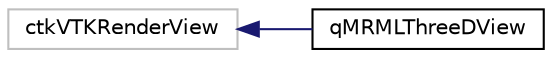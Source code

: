 digraph "Graphical Class Hierarchy"
{
  bgcolor="transparent";
  edge [fontname="Helvetica",fontsize="10",labelfontname="Helvetica",labelfontsize="10"];
  node [fontname="Helvetica",fontsize="10",shape=record];
  rankdir="LR";
  Node980 [label="ctkVTKRenderView",height=0.2,width=0.4,color="grey75"];
  Node980 -> Node0 [dir="back",color="midnightblue",fontsize="10",style="solid",fontname="Helvetica"];
  Node0 [label="qMRMLThreeDView",height=0.2,width=0.4,color="black",URL="$classqMRMLThreeDView.html",tooltip="3D view for view nodes. For performance reasons, the view block refreshs when the scene is in batch p..."];
}
